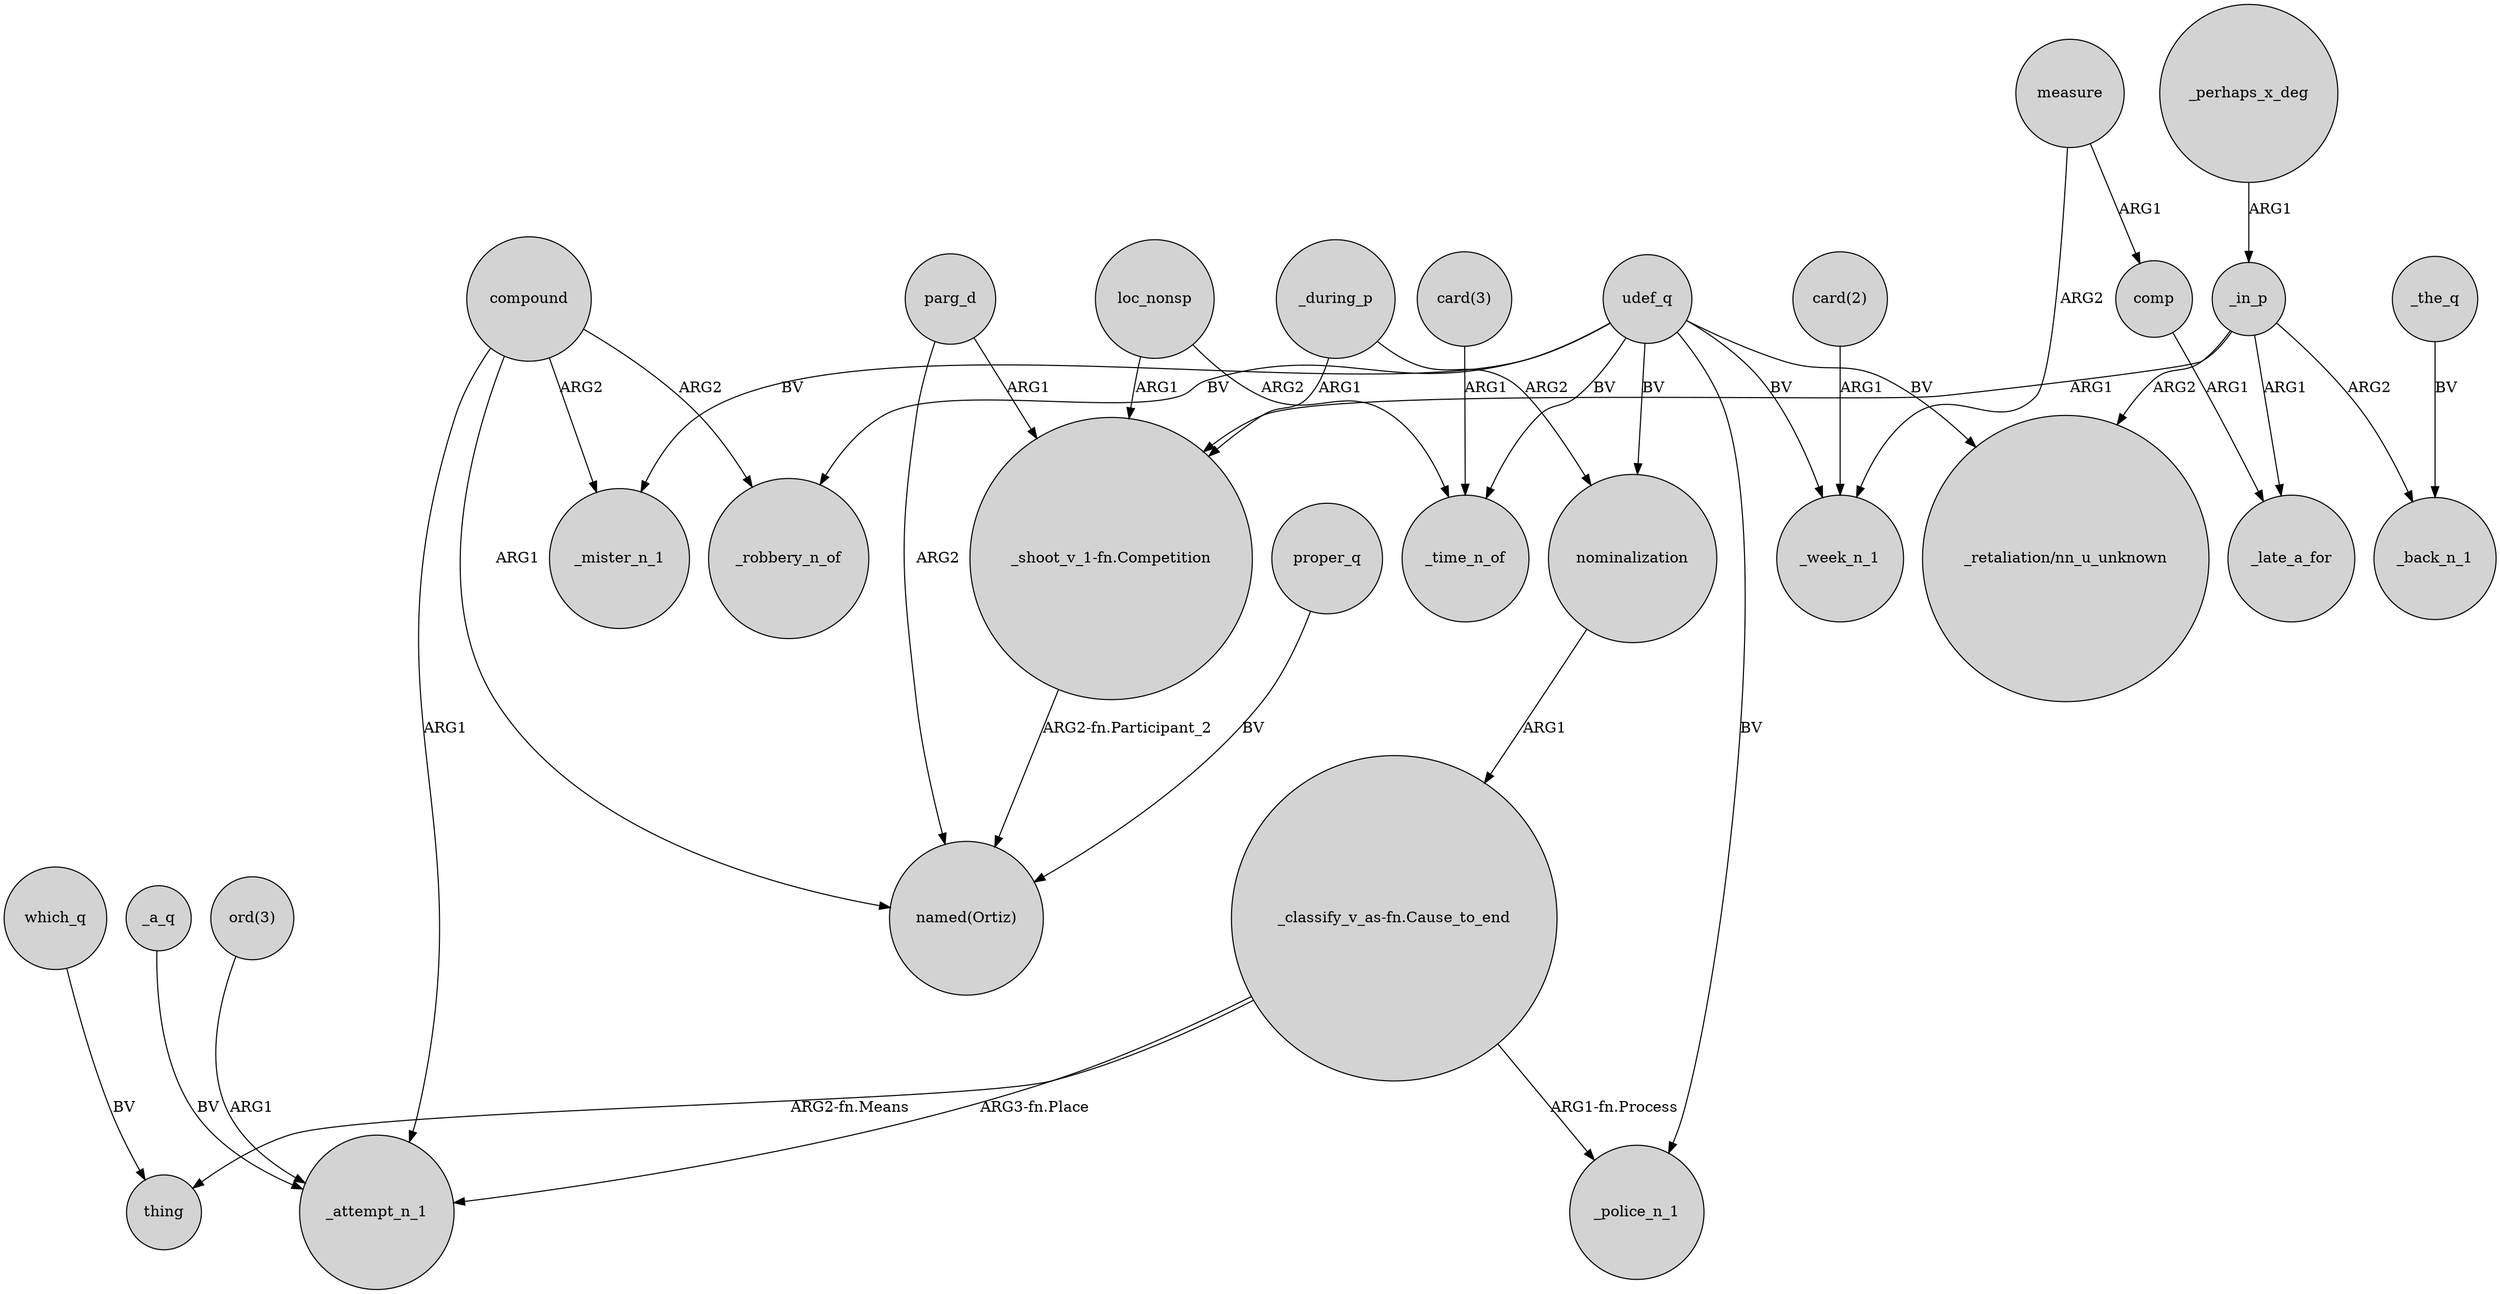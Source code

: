 digraph {
	node [shape=circle style=filled]
	_during_p -> nominalization [label=ARG2]
	loc_nonsp -> "_shoot_v_1-fn.Competition" [label=ARG1]
	parg_d -> "_shoot_v_1-fn.Competition" [label=ARG1]
	compound -> _mister_n_1 [label=ARG2]
	udef_q -> _time_n_of [label=BV]
	"_classify_v_as-fn.Cause_to_end" -> thing [label="ARG2-fn.Means"]
	_in_p -> _late_a_for [label=ARG1]
	_a_q -> _attempt_n_1 [label=BV]
	_perhaps_x_deg -> _in_p [label=ARG1]
	compound -> _attempt_n_1 [label=ARG1]
	udef_q -> nominalization [label=BV]
	which_q -> thing [label=BV]
	"card(3)" -> _time_n_of [label=ARG1]
	udef_q -> _mister_n_1 [label=BV]
	_in_p -> "_retaliation/nn_u_unknown" [label=ARG2]
	parg_d -> "named(Ortiz)" [label=ARG2]
	udef_q -> _police_n_1 [label=BV]
	_the_q -> _back_n_1 [label=BV]
	measure -> _week_n_1 [label=ARG2]
	_in_p -> _back_n_1 [label=ARG2]
	udef_q -> _week_n_1 [label=BV]
	compound -> _robbery_n_of [label=ARG2]
	comp -> _late_a_for [label=ARG1]
	"_shoot_v_1-fn.Competition" -> "named(Ortiz)" [label="ARG2-fn.Participant_2"]
	compound -> "named(Ortiz)" [label=ARG1]
	_during_p -> "_shoot_v_1-fn.Competition" [label=ARG1]
	measure -> comp [label=ARG1]
	loc_nonsp -> _time_n_of [label=ARG2]
	_in_p -> "_shoot_v_1-fn.Competition" [label=ARG1]
	nominalization -> "_classify_v_as-fn.Cause_to_end" [label=ARG1]
	"_classify_v_as-fn.Cause_to_end" -> _police_n_1 [label="ARG1-fn.Process"]
	"card(2)" -> _week_n_1 [label=ARG1]
	udef_q -> _robbery_n_of [label=BV]
	"ord(3)" -> _attempt_n_1 [label=ARG1]
	udef_q -> "_retaliation/nn_u_unknown" [label=BV]
	proper_q -> "named(Ortiz)" [label=BV]
	"_classify_v_as-fn.Cause_to_end" -> _attempt_n_1 [label="ARG3-fn.Place"]
}

